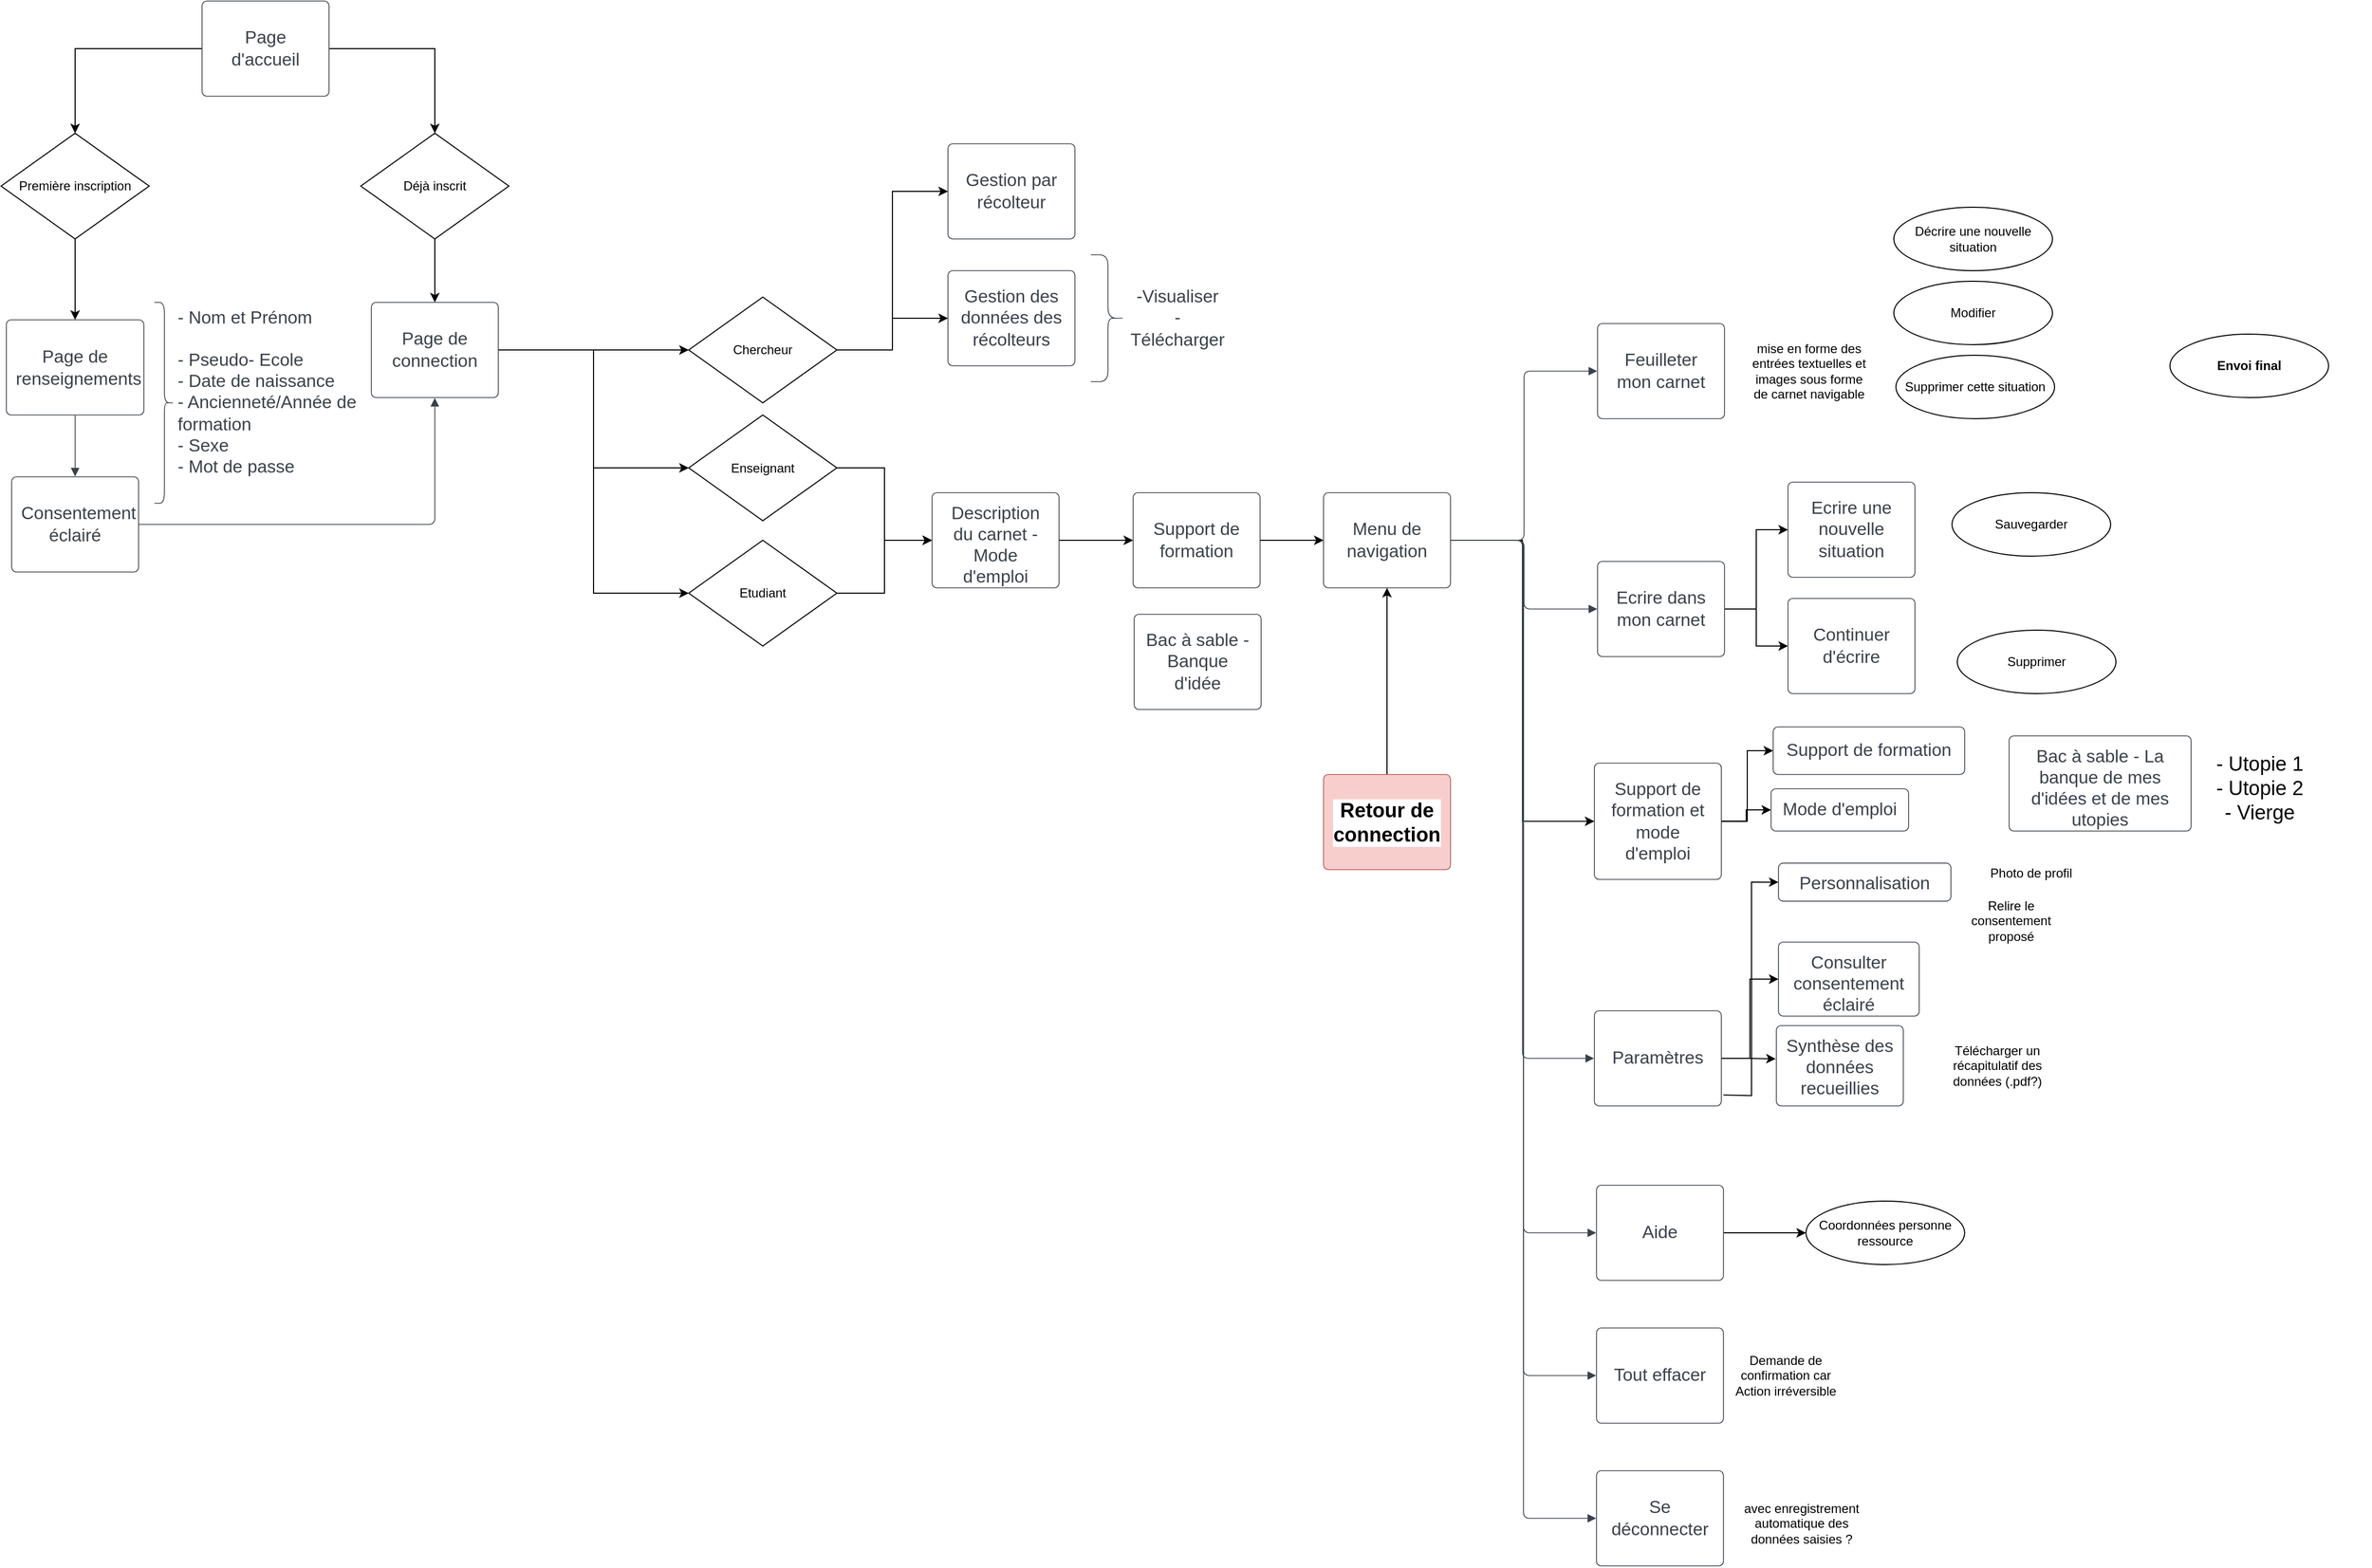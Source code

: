<mxfile version="20.6.2" type="github">
  <diagram id="_ci9421NlBNcdpJC809w" name="Page-1">
    <mxGraphModel dx="1237" dy="630" grid="1" gridSize="10" guides="1" tooltips="1" connect="1" arrows="1" fold="1" page="1" pageScale="1" pageWidth="827" pageHeight="1169" math="0" shadow="0">
      <root>
        <mxCell id="0" />
        <mxCell id="1" parent="0" />
        <mxCell id="W4hoBnvtbnbARV8sKlFh-2" style="edgeStyle=orthogonalEdgeStyle;rounded=0;orthogonalLoop=1;jettySize=auto;html=1;entryX=0.5;entryY=0;entryDx=0;entryDy=0;" parent="1" source="ZJl0EIgOyHRKj7NYJLY0-1" target="W4hoBnvtbnbARV8sKlFh-1" edge="1">
          <mxGeometry relative="1" as="geometry" />
        </mxCell>
        <mxCell id="W4hoBnvtbnbARV8sKlFh-5" style="edgeStyle=orthogonalEdgeStyle;rounded=0;orthogonalLoop=1;jettySize=auto;html=1;entryX=0.5;entryY=0;entryDx=0;entryDy=0;" parent="1" source="ZJl0EIgOyHRKj7NYJLY0-1" target="W4hoBnvtbnbARV8sKlFh-4" edge="1">
          <mxGeometry relative="1" as="geometry" />
        </mxCell>
        <UserObject label="Page d&#39;accueil" lucidchartObjectId="AYM.x1uL-YJM" id="ZJl0EIgOyHRKj7NYJLY0-1">
          <mxCell style="html=1;overflow=block;blockSpacing=1;whiteSpace=wrap;fontSize=16.7;fontColor=#3a414a;spacing=9;strokeColor=#3a414a;strokeOpacity=100;rounded=1;absoluteArcSize=1;arcSize=9;strokeWidth=0.8;" parent="1" vertex="1">
            <mxGeometry x="300" y="75" width="120" height="90" as="geometry" />
          </mxCell>
        </UserObject>
        <mxCell id="W4hoBnvtbnbARV8sKlFh-10" style="edgeStyle=orthogonalEdgeStyle;rounded=0;orthogonalLoop=1;jettySize=auto;html=1;" parent="1" source="ZJl0EIgOyHRKj7NYJLY0-4" target="W4hoBnvtbnbARV8sKlFh-7" edge="1">
          <mxGeometry relative="1" as="geometry" />
        </mxCell>
        <mxCell id="W4hoBnvtbnbARV8sKlFh-11" style="edgeStyle=orthogonalEdgeStyle;rounded=0;orthogonalLoop=1;jettySize=auto;html=1;entryX=0;entryY=0.5;entryDx=0;entryDy=0;" parent="1" source="ZJl0EIgOyHRKj7NYJLY0-4" target="W4hoBnvtbnbARV8sKlFh-8" edge="1">
          <mxGeometry relative="1" as="geometry" />
        </mxCell>
        <mxCell id="W4hoBnvtbnbARV8sKlFh-12" style="edgeStyle=orthogonalEdgeStyle;rounded=0;orthogonalLoop=1;jettySize=auto;html=1;entryX=0;entryY=0.5;entryDx=0;entryDy=0;" parent="1" source="ZJl0EIgOyHRKj7NYJLY0-4" target="W4hoBnvtbnbARV8sKlFh-9" edge="1">
          <mxGeometry relative="1" as="geometry" />
        </mxCell>
        <UserObject label="Page de connection" lucidchartObjectId="6YM.qOHt7H16" id="ZJl0EIgOyHRKj7NYJLY0-4">
          <mxCell style="html=1;overflow=block;blockSpacing=1;whiteSpace=wrap;fontSize=16.7;fontColor=#3a414a;spacing=9;strokeColor=#3a414a;strokeOpacity=100;rounded=1;absoluteArcSize=1;arcSize=9;strokeWidth=0.8;" parent="1" vertex="1">
            <mxGeometry x="460" y="360" width="120" height="90" as="geometry" />
          </mxCell>
        </UserObject>
        <UserObject label="Consentement éclairé" lucidchartObjectId="sZM.cIIhJT13" id="ZJl0EIgOyHRKj7NYJLY0-5">
          <mxCell style="html=1;overflow=block;blockSpacing=1;whiteSpace=wrap;fontSize=16.7;fontColor=#3a414a;spacing=9;strokeColor=#3a414a;strokeOpacity=100;rounded=1;absoluteArcSize=1;arcSize=9;strokeWidth=0.8;" parent="1" vertex="1">
            <mxGeometry x="120" y="525" width="120" height="90" as="geometry" />
          </mxCell>
        </UserObject>
        <UserObject label="Gestion par récolteur" lucidchartObjectId="-1M.Er1j2mVA" id="ZJl0EIgOyHRKj7NYJLY0-15">
          <mxCell style="html=1;overflow=block;blockSpacing=1;whiteSpace=wrap;fontSize=16.7;fontColor=#3a414a;spacing=9;strokeColor=#3a414a;strokeOpacity=100;rounded=1;absoluteArcSize=1;arcSize=9;strokeWidth=0.8;" parent="1" vertex="1">
            <mxGeometry x="1005" y="210" width="120" height="90" as="geometry" />
          </mxCell>
        </UserObject>
        <UserObject label="Gestion des données des récolteurs" lucidchartObjectId="l2M.fHgAraxA" id="ZJl0EIgOyHRKj7NYJLY0-16">
          <mxCell style="html=1;overflow=block;blockSpacing=1;whiteSpace=wrap;fontSize=16.7;fontColor=#3a414a;spacing=9;strokeColor=#3a414a;strokeOpacity=100;rounded=1;absoluteArcSize=1;arcSize=9;strokeWidth=0.8;" parent="1" vertex="1">
            <mxGeometry x="1005" y="330" width="120" height="90" as="geometry" />
          </mxCell>
        </UserObject>
        <UserObject label="Feuilleter mon carnet" lucidchartObjectId="Y4M.zDFyay5S" id="ZJl0EIgOyHRKj7NYJLY0-19">
          <mxCell style="html=1;overflow=block;blockSpacing=1;whiteSpace=wrap;fontSize=16.7;fontColor=#3a414a;spacing=9;strokeColor=#3a414a;strokeOpacity=100;rounded=1;absoluteArcSize=1;arcSize=9;strokeWidth=0.8;" parent="1" vertex="1">
            <mxGeometry x="1619" y="380" width="120" height="90" as="geometry" />
          </mxCell>
        </UserObject>
        <mxCell id="7s3f1aYTtnk-ZKyeHW6k-4" style="edgeStyle=orthogonalEdgeStyle;rounded=0;orthogonalLoop=1;jettySize=auto;html=1;entryX=0;entryY=0.5;entryDx=0;entryDy=0;fontSize=14;" parent="1" source="ZJl0EIgOyHRKj7NYJLY0-20" target="7s3f1aYTtnk-ZKyeHW6k-1" edge="1">
          <mxGeometry relative="1" as="geometry" />
        </mxCell>
        <mxCell id="7s3f1aYTtnk-ZKyeHW6k-5" style="edgeStyle=orthogonalEdgeStyle;rounded=0;orthogonalLoop=1;jettySize=auto;html=1;entryX=0;entryY=0.5;entryDx=0;entryDy=0;fontSize=14;" parent="1" source="ZJl0EIgOyHRKj7NYJLY0-20" target="7s3f1aYTtnk-ZKyeHW6k-2" edge="1">
          <mxGeometry relative="1" as="geometry" />
        </mxCell>
        <UserObject label="Ecrire dans mon carnet" lucidchartObjectId="_4M.7PR6vPwe" id="ZJl0EIgOyHRKj7NYJLY0-20">
          <mxCell style="html=1;overflow=block;blockSpacing=1;whiteSpace=wrap;fontSize=16.7;fontColor=#3a414a;spacing=9;strokeColor=#3a414a;strokeOpacity=100;rounded=1;absoluteArcSize=1;arcSize=9;strokeWidth=0.8;" parent="1" vertex="1">
            <mxGeometry x="1619" y="605" width="120" height="90" as="geometry" />
          </mxCell>
        </UserObject>
        <mxCell id="7s3f1aYTtnk-ZKyeHW6k-9" style="edgeStyle=orthogonalEdgeStyle;rounded=0;orthogonalLoop=1;jettySize=auto;html=1;entryX=0;entryY=0.5;entryDx=0;entryDy=0;fontSize=14;" parent="1" target="ZJl0EIgOyHRKj7NYJLY0-72" edge="1">
          <mxGeometry relative="1" as="geometry">
            <mxPoint x="1738" y="1109.671" as="sourcePoint" />
          </mxGeometry>
        </mxCell>
        <mxCell id="7s3f1aYTtnk-ZKyeHW6k-10" style="edgeStyle=orthogonalEdgeStyle;rounded=0;orthogonalLoop=1;jettySize=auto;html=1;fontSize=14;" parent="1" source="ZJl0EIgOyHRKj7NYJLY0-24" target="ZJl0EIgOyHRKj7NYJLY0-74" edge="1">
          <mxGeometry relative="1" as="geometry" />
        </mxCell>
        <mxCell id="7s3f1aYTtnk-ZKyeHW6k-11" style="edgeStyle=orthogonalEdgeStyle;rounded=0;orthogonalLoop=1;jettySize=auto;html=1;entryX=-0.005;entryY=0.414;entryDx=0;entryDy=0;entryPerimeter=0;fontSize=14;" parent="1" source="ZJl0EIgOyHRKj7NYJLY0-24" target="ZJl0EIgOyHRKj7NYJLY0-75" edge="1">
          <mxGeometry relative="1" as="geometry" />
        </mxCell>
        <UserObject label="Paramètres" lucidchartObjectId="Q5M.YRusNy6M" id="ZJl0EIgOyHRKj7NYJLY0-24">
          <mxCell style="html=1;overflow=block;blockSpacing=1;whiteSpace=wrap;fontSize=16.7;fontColor=#3a414a;spacing=9;strokeColor=#3a414a;strokeOpacity=100;rounded=1;absoluteArcSize=1;arcSize=9;strokeWidth=0.8;" parent="1" vertex="1">
            <mxGeometry x="1616" y="1030" width="120" height="90" as="geometry" />
          </mxCell>
        </UserObject>
        <mxCell id="x-0jqAJqt0NiqKT8knmL-7" style="edgeStyle=orthogonalEdgeStyle;rounded=0;orthogonalLoop=1;jettySize=auto;html=1;entryX=0;entryY=0.5;entryDx=0;entryDy=0;" parent="1" source="ZJl0EIgOyHRKj7NYJLY0-25" target="x-0jqAJqt0NiqKT8knmL-6" edge="1">
          <mxGeometry relative="1" as="geometry" />
        </mxCell>
        <UserObject label="Aide" lucidchartObjectId="X5M.JyQG0hy0" id="ZJl0EIgOyHRKj7NYJLY0-25">
          <mxCell style="html=1;overflow=block;blockSpacing=1;whiteSpace=wrap;fontSize=16.7;fontColor=#3a414a;spacing=9;strokeColor=#3a414a;strokeOpacity=100;rounded=1;absoluteArcSize=1;arcSize=9;strokeWidth=0.8;" parent="1" vertex="1">
            <mxGeometry x="1618" y="1195" width="120" height="90" as="geometry" />
          </mxCell>
        </UserObject>
        <UserObject label="Tout effacer" lucidchartObjectId="75M.VQ58b_Jm" id="ZJl0EIgOyHRKj7NYJLY0-26">
          <mxCell style="html=1;overflow=block;blockSpacing=1;whiteSpace=wrap;fontSize=16.7;fontColor=#3a414a;spacing=9;strokeColor=#3a414a;strokeOpacity=100;rounded=1;absoluteArcSize=1;arcSize=9;strokeWidth=0.8;" parent="1" vertex="1">
            <mxGeometry x="1618" y="1330" width="120" height="90" as="geometry" />
          </mxCell>
        </UserObject>
        <UserObject label="Se déconnecter" lucidchartObjectId="b6M.UAQ0L-1w" id="ZJl0EIgOyHRKj7NYJLY0-27">
          <mxCell style="html=1;overflow=block;blockSpacing=1;whiteSpace=wrap;fontSize=16.7;fontColor=#3a414a;spacing=9;strokeColor=#3a414a;strokeOpacity=100;rounded=1;absoluteArcSize=1;arcSize=9;strokeWidth=0.8;" parent="1" vertex="1">
            <mxGeometry x="1618" y="1465" width="120" height="90" as="geometry" />
          </mxCell>
        </UserObject>
        <mxCell id="7s3f1aYTtnk-ZKyeHW6k-6" style="edgeStyle=orthogonalEdgeStyle;rounded=0;orthogonalLoop=1;jettySize=auto;html=1;entryX=0;entryY=0.5;entryDx=0;entryDy=0;fontSize=14;" parent="1" source="ZJl0EIgOyHRKj7NYJLY0-28" target="7s3f1aYTtnk-ZKyeHW6k-3" edge="1">
          <mxGeometry relative="1" as="geometry" />
        </mxCell>
        <UserObject label="Menu de navigation" lucidchartObjectId="X6M.t33oavB." id="ZJl0EIgOyHRKj7NYJLY0-28">
          <mxCell style="html=1;overflow=block;blockSpacing=1;whiteSpace=wrap;fontSize=16.7;fontColor=#3a414a;spacing=9;strokeColor=#3a414a;strokeOpacity=100;rounded=1;absoluteArcSize=1;arcSize=9;strokeWidth=0.8;" parent="1" vertex="1">
            <mxGeometry x="1360" y="540" width="120" height="90" as="geometry" />
          </mxCell>
        </UserObject>
        <UserObject label="" lucidchartObjectId="V7M.rNvB-Zm." id="ZJl0EIgOyHRKj7NYJLY0-29">
          <mxCell style="html=1;jettySize=18;whiteSpace=wrap;fontSize=13;strokeColor=#3a414a;strokeOpacity=100;strokeWidth=0.8;rounded=1;arcSize=12;edgeStyle=orthogonalEdgeStyle;startArrow=none;endArrow=block;endFill=1;exitX=1.003;exitY=0.5;exitPerimeter=0;entryX=-0.003;entryY=0.5;entryPerimeter=0;" parent="1" source="ZJl0EIgOyHRKj7NYJLY0-28" target="ZJl0EIgOyHRKj7NYJLY0-19" edge="1">
            <mxGeometry width="100" height="100" relative="1" as="geometry">
              <Array as="points" />
            </mxGeometry>
          </mxCell>
        </UserObject>
        <UserObject label="" lucidchartObjectId="Y7M.1pc6Li9~" id="ZJl0EIgOyHRKj7NYJLY0-30">
          <mxCell style="html=1;jettySize=18;whiteSpace=wrap;fontSize=13;strokeColor=#3a414a;strokeOpacity=100;strokeWidth=0.8;rounded=1;arcSize=12;edgeStyle=orthogonalEdgeStyle;startArrow=none;endArrow=block;endFill=1;exitX=1.003;exitY=0.5;exitPerimeter=0;entryX=-0.003;entryY=0.5;entryPerimeter=0;" parent="1" source="ZJl0EIgOyHRKj7NYJLY0-28" target="ZJl0EIgOyHRKj7NYJLY0-20" edge="1">
            <mxGeometry width="100" height="100" relative="1" as="geometry">
              <Array as="points" />
            </mxGeometry>
          </mxCell>
        </UserObject>
        <UserObject label="" lucidchartObjectId=".7M.mwq7F4k_" id="ZJl0EIgOyHRKj7NYJLY0-34">
          <mxCell style="html=1;jettySize=18;whiteSpace=wrap;fontSize=13;strokeColor=#3a414a;strokeOpacity=100;strokeWidth=0.8;rounded=1;arcSize=12;edgeStyle=orthogonalEdgeStyle;startArrow=none;endArrow=block;endFill=1;exitX=1.003;exitY=0.5;exitPerimeter=0;entryX=-0.003;entryY=0.5;entryPerimeter=0;" parent="1" source="ZJl0EIgOyHRKj7NYJLY0-28" target="ZJl0EIgOyHRKj7NYJLY0-24" edge="1">
            <mxGeometry width="100" height="100" relative="1" as="geometry">
              <Array as="points" />
            </mxGeometry>
          </mxCell>
        </UserObject>
        <UserObject label="" lucidchartObjectId="d8M.SYVjxC_h" id="ZJl0EIgOyHRKj7NYJLY0-35">
          <mxCell style="html=1;jettySize=18;whiteSpace=wrap;fontSize=13;strokeColor=#3a414a;strokeOpacity=100;strokeWidth=0.8;rounded=1;arcSize=12;edgeStyle=orthogonalEdgeStyle;startArrow=none;endArrow=block;endFill=1;exitX=1.003;exitY=0.5;exitPerimeter=0;entryX=-0.003;entryY=0.5;entryPerimeter=0;" parent="1" source="ZJl0EIgOyHRKj7NYJLY0-28" target="ZJl0EIgOyHRKj7NYJLY0-25" edge="1">
            <mxGeometry width="100" height="100" relative="1" as="geometry">
              <Array as="points" />
            </mxGeometry>
          </mxCell>
        </UserObject>
        <UserObject label="" lucidchartObjectId="r8M.o4ZUcG-L" id="ZJl0EIgOyHRKj7NYJLY0-36">
          <mxCell style="html=1;jettySize=18;whiteSpace=wrap;fontSize=13;strokeColor=#3a414a;strokeOpacity=100;strokeWidth=0.8;rounded=1;arcSize=12;edgeStyle=orthogonalEdgeStyle;startArrow=none;endArrow=block;endFill=1;exitX=1.003;exitY=0.5;exitPerimeter=0;entryX=-0.003;entryY=0.5;entryPerimeter=0;" parent="1" source="ZJl0EIgOyHRKj7NYJLY0-28" target="ZJl0EIgOyHRKj7NYJLY0-26" edge="1">
            <mxGeometry width="100" height="100" relative="1" as="geometry">
              <Array as="points" />
            </mxGeometry>
          </mxCell>
        </UserObject>
        <UserObject label="" lucidchartObjectId="w8M.DC7A0Nvr" id="ZJl0EIgOyHRKj7NYJLY0-37">
          <mxCell style="html=1;jettySize=18;whiteSpace=wrap;fontSize=13;strokeColor=#3a414a;strokeOpacity=100;strokeWidth=0.8;rounded=1;arcSize=12;edgeStyle=orthogonalEdgeStyle;startArrow=none;endArrow=block;endFill=1;exitX=1.003;exitY=0.5;exitPerimeter=0;entryX=-0.003;entryY=0.5;entryPerimeter=0;" parent="1" source="ZJl0EIgOyHRKj7NYJLY0-28" target="ZJl0EIgOyHRKj7NYJLY0-27" edge="1">
            <mxGeometry width="100" height="100" relative="1" as="geometry">
              <Array as="points" />
            </mxGeometry>
          </mxCell>
        </UserObject>
        <UserObject label="Page de renseignements" lucidchartObjectId="T~M.V6R66Jr2" id="ZJl0EIgOyHRKj7NYJLY0-38">
          <mxCell style="html=1;overflow=block;blockSpacing=1;whiteSpace=wrap;fontSize=16.7;fontColor=#3a414a;spacing=9;strokeColor=#3a414a;strokeOpacity=100;rounded=1;absoluteArcSize=1;arcSize=9;strokeWidth=0.8;" parent="1" vertex="1">
            <mxGeometry x="115" y="376.5" width="130" height="90" as="geometry" />
          </mxCell>
        </UserObject>
        <UserObject label="" lucidchartObjectId="caN.kgK3lv72" id="ZJl0EIgOyHRKj7NYJLY0-40">
          <mxCell style="html=1;jettySize=18;whiteSpace=wrap;fontSize=13;strokeColor=#3a414a;strokeOpacity=100;strokeWidth=0.8;rounded=1;arcSize=12;edgeStyle=orthogonalEdgeStyle;startArrow=none;endArrow=block;endFill=1;exitX=0.5;exitY=1.004;exitPerimeter=0;entryX=0.5;entryY=-0.004;entryPerimeter=0;" parent="1" source="ZJl0EIgOyHRKj7NYJLY0-38" target="ZJl0EIgOyHRKj7NYJLY0-5" edge="1">
            <mxGeometry width="100" height="100" relative="1" as="geometry">
              <Array as="points" />
            </mxGeometry>
          </mxCell>
        </UserObject>
        <UserObject label="" lucidchartObjectId="faN.zr2yzNM4" id="ZJl0EIgOyHRKj7NYJLY0-41">
          <mxCell style="html=1;jettySize=18;whiteSpace=wrap;fontSize=13;strokeColor=#3a414a;strokeOpacity=100;strokeWidth=0.8;rounded=1;arcSize=12;edgeStyle=orthogonalEdgeStyle;startArrow=none;endArrow=block;endFill=1;exitX=1.003;exitY=0.5;exitPerimeter=0;entryX=0.5;entryY=1.004;entryPerimeter=0;" parent="1" source="ZJl0EIgOyHRKj7NYJLY0-5" target="ZJl0EIgOyHRKj7NYJLY0-4" edge="1">
            <mxGeometry width="100" height="100" relative="1" as="geometry">
              <Array as="points" />
            </mxGeometry>
          </mxCell>
        </UserObject>
        <mxCell id="ZJl0EIgOyHRKj7NYJLY0-42" value="" style="strokeColor=none;fillColor=none;whiteSpace=wrap;fontSize=16.7;fontColor=#3a414a;spacing=3.8;strokeOpacity=100;rounded=1;absoluteArcSize=1;arcSize=9;strokeWidth=0.8;html=1;" parent="1" vertex="1">
          <mxGeometry x="255" y="360" width="195" height="190" as="geometry" />
        </mxCell>
        <mxCell id="ZJl0EIgOyHRKj7NYJLY0-43" value="" style="shape=curlyBracket;rounded=1;flipH=1;whiteSpace=wrap;fontSize=16.7;fontColor=#3a414a;spacing=3.8;strokeColor=#3a414a;strokeOpacity=100;strokeWidth=0.8;" parent="ZJl0EIgOyHRKj7NYJLY0-42" vertex="1">
          <mxGeometry width="18.75" height="190" as="geometry" />
        </mxCell>
        <mxCell id="ZJl0EIgOyHRKj7NYJLY0-44" value="- Nom et Prénom&#xa;&#xa;- Pseudo- Ecole&#xa;- Date de naissance&#xa;- Ancienneté/Année de formation&#xa;- Sexe&#xa;- Mot de passe&#xa;" style="strokeColor=none;fillColor=none;whiteSpace=wrap;fontSize=16.7;fontColor=#3a414a;spacing=3.8;strokeOpacity=100;rounded=1;absoluteArcSize=1;arcSize=9;strokeWidth=0.8;align=left;" parent="ZJl0EIgOyHRKj7NYJLY0-42" vertex="1">
          <mxGeometry x="18.75" width="176.25" height="190" as="geometry" />
        </mxCell>
        <mxCell id="_HIprAc11Qmuhk3Kceu7-4" style="edgeStyle=orthogonalEdgeStyle;rounded=0;orthogonalLoop=1;jettySize=auto;html=1;" edge="1" parent="1" source="ZJl0EIgOyHRKj7NYJLY0-57" target="_HIprAc11Qmuhk3Kceu7-1">
          <mxGeometry relative="1" as="geometry" />
        </mxCell>
        <UserObject label="Description du carnet - Mode d&#39;emploi" lucidchartObjectId="ChN.a.CTA~j_" id="ZJl0EIgOyHRKj7NYJLY0-57">
          <mxCell style="html=1;overflow=block;blockSpacing=1;whiteSpace=wrap;fontSize=16.7;fontColor=#3a414a;spacing=9;strokeColor=#3a414a;strokeOpacity=100;rounded=1;absoluteArcSize=1;arcSize=9;strokeWidth=0.8;" parent="1" vertex="1">
            <mxGeometry x="990" y="540" width="120" height="90" as="geometry" />
          </mxCell>
        </UserObject>
        <mxCell id="ZJl0EIgOyHRKj7NYJLY0-60" value="" style="strokeColor=none;fillColor=none;whiteSpace=wrap;fontSize=16.7;fontColor=#3a414a;spacing=3.8;strokeOpacity=100;rounded=1;absoluteArcSize=1;arcSize=9;strokeWidth=0.8;html=1;" parent="1" vertex="1">
          <mxGeometry x="1140" y="315" width="130" height="120" as="geometry" />
        </mxCell>
        <mxCell id="ZJl0EIgOyHRKj7NYJLY0-61" value="" style="shape=curlyBracket;rounded=1;flipH=1;whiteSpace=wrap;fontSize=16.7;fontColor=#3a414a;spacing=3.8;strokeColor=#3a414a;strokeOpacity=100;strokeWidth=0.8;" parent="ZJl0EIgOyHRKj7NYJLY0-60" vertex="1">
          <mxGeometry width="32.5" height="120" as="geometry" />
        </mxCell>
        <mxCell id="ZJl0EIgOyHRKj7NYJLY0-62" value="-Visualiser&#xa;-Télécharger" style="strokeColor=none;fillColor=none;whiteSpace=wrap;fontSize=16.7;fontColor=#3a414a;spacing=3.8;strokeOpacity=100;rounded=1;absoluteArcSize=1;arcSize=9;strokeWidth=0.8;" parent="ZJl0EIgOyHRKj7NYJLY0-60" vertex="1">
          <mxGeometry x="32.5" width="97.5" height="120" as="geometry" />
        </mxCell>
        <UserObject label="Personnalisation" lucidchartObjectId="-kN.FlH042fC" id="ZJl0EIgOyHRKj7NYJLY0-72">
          <mxCell style="html=1;overflow=block;blockSpacing=1;whiteSpace=wrap;fontSize=16.7;fontColor=#3a414a;spacing=9;strokeColor=#3a414a;strokeOpacity=100;rounded=1;absoluteArcSize=1;arcSize=9;strokeWidth=0.8;" parent="1" vertex="1">
            <mxGeometry x="1790" y="890.33" width="163" height="36" as="geometry" />
          </mxCell>
        </UserObject>
        <UserObject label="Consulter consentement éclairé" lucidchartObjectId="-kN.FlH042fC" id="ZJl0EIgOyHRKj7NYJLY0-74">
          <mxCell style="html=1;overflow=block;blockSpacing=1;whiteSpace=wrap;fontSize=16.7;fontColor=#3a414a;spacing=9;strokeColor=#3a414a;strokeOpacity=100;rounded=1;absoluteArcSize=1;arcSize=9;strokeWidth=0.8;" parent="1" vertex="1">
            <mxGeometry x="1790" y="965" width="133" height="70" as="geometry" />
          </mxCell>
        </UserObject>
        <UserObject label="Synthèse des données recueillies" lucidchartObjectId="-kN.FlH042fC" id="ZJl0EIgOyHRKj7NYJLY0-75">
          <mxCell style="html=1;overflow=block;blockSpacing=1;whiteSpace=wrap;fontSize=16.7;fontColor=#3a414a;spacing=9;strokeColor=#3a414a;strokeOpacity=100;rounded=1;absoluteArcSize=1;arcSize=9;strokeWidth=0.8;" parent="1" vertex="1">
            <mxGeometry x="1788" y="1044" width="120" height="76" as="geometry" />
          </mxCell>
        </UserObject>
        <mxCell id="ZJl0EIgOyHRKj7NYJLY0-82" value="Télécharger un récapitulatif des données (.pdf?)" style="text;html=1;strokeColor=none;fillColor=none;align=center;verticalAlign=middle;whiteSpace=wrap;rounded=0;" parent="1" vertex="1">
          <mxGeometry x="1946" y="1060.5" width="102" height="43" as="geometry" />
        </mxCell>
        <mxCell id="ZJl0EIgOyHRKj7NYJLY0-84" value="&lt;div&gt;&lt;br&gt;&lt;/div&gt;&lt;div&gt;Photo de profil&lt;br&gt;&lt;/div&gt;" style="text;html=1;strokeColor=none;fillColor=none;align=center;verticalAlign=middle;whiteSpace=wrap;rounded=0;" parent="1" vertex="1">
          <mxGeometry x="1978" y="870" width="102" height="43" as="geometry" />
        </mxCell>
        <mxCell id="ZJl0EIgOyHRKj7NYJLY0-85" value="Relire le consentement proposé" style="text;html=1;strokeColor=none;fillColor=none;align=center;verticalAlign=middle;whiteSpace=wrap;rounded=0;" parent="1" vertex="1">
          <mxGeometry x="1950" y="923.83" width="120" height="43" as="geometry" />
        </mxCell>
        <mxCell id="ZJl0EIgOyHRKj7NYJLY0-89" value="Demande de confirmation car Action irréversible" style="text;html=1;strokeColor=none;fillColor=none;align=center;verticalAlign=middle;whiteSpace=wrap;rounded=0;" parent="1" vertex="1">
          <mxGeometry x="1746" y="1353.5" width="102" height="43" as="geometry" />
        </mxCell>
        <UserObject label="Ecrire une nouvelle situation " lucidchartObjectId="_4M.7PR6vPwe" id="7s3f1aYTtnk-ZKyeHW6k-1">
          <mxCell style="html=1;overflow=block;blockSpacing=1;whiteSpace=wrap;fontSize=16.7;fontColor=#3a414a;spacing=9;strokeColor=#3a414a;strokeOpacity=100;rounded=1;absoluteArcSize=1;arcSize=9;strokeWidth=0.8;" parent="1" vertex="1">
            <mxGeometry x="1799" y="530" width="120" height="90" as="geometry" />
          </mxCell>
        </UserObject>
        <UserObject label="Continuer d&#39;écrire " lucidchartObjectId="_4M.7PR6vPwe" id="7s3f1aYTtnk-ZKyeHW6k-2">
          <mxCell style="html=1;overflow=block;blockSpacing=1;whiteSpace=wrap;fontSize=16.7;fontColor=#3a414a;spacing=9;strokeColor=#3a414a;strokeOpacity=100;rounded=1;absoluteArcSize=1;arcSize=9;strokeWidth=0.8;" parent="1" vertex="1">
            <mxGeometry x="1799" y="640" width="120" height="90" as="geometry" />
          </mxCell>
        </UserObject>
        <mxCell id="_HIprAc11Qmuhk3Kceu7-15" style="edgeStyle=orthogonalEdgeStyle;rounded=0;orthogonalLoop=1;jettySize=auto;html=1;fontSize=19;" edge="1" parent="1" source="7s3f1aYTtnk-ZKyeHW6k-3" target="_HIprAc11Qmuhk3Kceu7-13">
          <mxGeometry relative="1" as="geometry" />
        </mxCell>
        <mxCell id="_HIprAc11Qmuhk3Kceu7-16" style="edgeStyle=orthogonalEdgeStyle;rounded=0;orthogonalLoop=1;jettySize=auto;html=1;fontSize=19;" edge="1" parent="1" source="7s3f1aYTtnk-ZKyeHW6k-3" target="_HIprAc11Qmuhk3Kceu7-14">
          <mxGeometry relative="1" as="geometry" />
        </mxCell>
        <UserObject label="Support de formation et mode d&#39;emploi" lucidchartObjectId="Q5M.YRusNy6M" id="7s3f1aYTtnk-ZKyeHW6k-3">
          <mxCell style="html=1;overflow=block;blockSpacing=1;whiteSpace=wrap;fontSize=16.7;fontColor=#3a414a;spacing=9;strokeColor=#3a414a;strokeOpacity=100;rounded=1;absoluteArcSize=1;arcSize=9;strokeWidth=0.8;" parent="1" vertex="1">
            <mxGeometry x="1616" y="795.75" width="120" height="110" as="geometry" />
          </mxCell>
        </UserObject>
        <mxCell id="7s3f1aYTtnk-ZKyeHW6k-7" value="mise en forme des entrées textuelles et images sous forme de carnet navigable" style="text;html=1;strokeColor=none;fillColor=none;align=center;verticalAlign=middle;whiteSpace=wrap;rounded=0;" parent="1" vertex="1">
          <mxGeometry x="1759" y="393.5" width="120" height="63" as="geometry" />
        </mxCell>
        <mxCell id="7s3f1aYTtnk-ZKyeHW6k-8" value="avec enregistrement automatique des données saisies ?" style="text;html=1;strokeColor=none;fillColor=none;align=center;verticalAlign=middle;whiteSpace=wrap;rounded=0;" parent="1" vertex="1">
          <mxGeometry x="1746" y="1485" width="132" height="60" as="geometry" />
        </mxCell>
        <mxCell id="W4hoBnvtbnbARV8sKlFh-3" style="edgeStyle=orthogonalEdgeStyle;rounded=0;orthogonalLoop=1;jettySize=auto;html=1;entryX=0.5;entryY=0;entryDx=0;entryDy=0;" parent="1" source="W4hoBnvtbnbARV8sKlFh-1" target="ZJl0EIgOyHRKj7NYJLY0-38" edge="1">
          <mxGeometry relative="1" as="geometry" />
        </mxCell>
        <mxCell id="W4hoBnvtbnbARV8sKlFh-1" value="Première inscription" style="rhombus;whiteSpace=wrap;html=1;" parent="1" vertex="1">
          <mxGeometry x="110" y="200" width="140" height="100" as="geometry" />
        </mxCell>
        <mxCell id="W4hoBnvtbnbARV8sKlFh-6" style="edgeStyle=orthogonalEdgeStyle;rounded=0;orthogonalLoop=1;jettySize=auto;html=1;entryX=0.5;entryY=0;entryDx=0;entryDy=0;" parent="1" source="W4hoBnvtbnbARV8sKlFh-4" target="ZJl0EIgOyHRKj7NYJLY0-4" edge="1">
          <mxGeometry relative="1" as="geometry" />
        </mxCell>
        <mxCell id="W4hoBnvtbnbARV8sKlFh-4" value="Déjà inscrit" style="rhombus;whiteSpace=wrap;html=1;" parent="1" vertex="1">
          <mxGeometry x="450" y="200" width="140" height="100" as="geometry" />
        </mxCell>
        <mxCell id="W4hoBnvtbnbARV8sKlFh-13" style="edgeStyle=orthogonalEdgeStyle;rounded=0;orthogonalLoop=1;jettySize=auto;html=1;entryX=0;entryY=0.5;entryDx=0;entryDy=0;" parent="1" source="W4hoBnvtbnbARV8sKlFh-7" target="ZJl0EIgOyHRKj7NYJLY0-15" edge="1">
          <mxGeometry relative="1" as="geometry" />
        </mxCell>
        <mxCell id="W4hoBnvtbnbARV8sKlFh-14" style="edgeStyle=orthogonalEdgeStyle;rounded=0;orthogonalLoop=1;jettySize=auto;html=1;entryX=0;entryY=0.5;entryDx=0;entryDy=0;" parent="1" source="W4hoBnvtbnbARV8sKlFh-7" target="ZJl0EIgOyHRKj7NYJLY0-16" edge="1">
          <mxGeometry relative="1" as="geometry" />
        </mxCell>
        <mxCell id="W4hoBnvtbnbARV8sKlFh-7" value="Chercheur" style="rhombus;whiteSpace=wrap;html=1;" parent="1" vertex="1">
          <mxGeometry x="760" y="355" width="140" height="100" as="geometry" />
        </mxCell>
        <mxCell id="W4hoBnvtbnbARV8sKlFh-15" style="edgeStyle=orthogonalEdgeStyle;rounded=0;orthogonalLoop=1;jettySize=auto;html=1;entryX=0;entryY=0.5;entryDx=0;entryDy=0;" parent="1" source="W4hoBnvtbnbARV8sKlFh-8" target="ZJl0EIgOyHRKj7NYJLY0-57" edge="1">
          <mxGeometry relative="1" as="geometry" />
        </mxCell>
        <mxCell id="W4hoBnvtbnbARV8sKlFh-8" value="Enseignant" style="rhombus;whiteSpace=wrap;html=1;" parent="1" vertex="1">
          <mxGeometry x="760" y="466.5" width="140" height="100" as="geometry" />
        </mxCell>
        <mxCell id="W4hoBnvtbnbARV8sKlFh-16" style="edgeStyle=orthogonalEdgeStyle;rounded=0;orthogonalLoop=1;jettySize=auto;html=1;entryX=0;entryY=0.5;entryDx=0;entryDy=0;" parent="1" source="W4hoBnvtbnbARV8sKlFh-9" target="ZJl0EIgOyHRKj7NYJLY0-57" edge="1">
          <mxGeometry relative="1" as="geometry" />
        </mxCell>
        <mxCell id="W4hoBnvtbnbARV8sKlFh-9" value="Etudiant" style="rhombus;whiteSpace=wrap;html=1;" parent="1" vertex="1">
          <mxGeometry x="760" y="585" width="140" height="100" as="geometry" />
        </mxCell>
        <mxCell id="x-0jqAJqt0NiqKT8knmL-1" value="Modifier" style="ellipse;whiteSpace=wrap;html=1;" parent="1" vertex="1">
          <mxGeometry x="1899" y="340" width="150" height="60" as="geometry" />
        </mxCell>
        <mxCell id="x-0jqAJqt0NiqKT8knmL-2" value="Supprimer cette situation" style="ellipse;whiteSpace=wrap;html=1;" parent="1" vertex="1">
          <mxGeometry x="1901" y="410" width="150" height="60" as="geometry" />
        </mxCell>
        <mxCell id="x-0jqAJqt0NiqKT8knmL-3" value="Sauvegarder" style="ellipse;whiteSpace=wrap;html=1;" parent="1" vertex="1">
          <mxGeometry x="1954" y="540" width="150" height="60" as="geometry" />
        </mxCell>
        <mxCell id="x-0jqAJqt0NiqKT8knmL-4" value="Supprimer" style="ellipse;whiteSpace=wrap;html=1;" parent="1" vertex="1">
          <mxGeometry x="1959" y="670" width="150" height="60" as="geometry" />
        </mxCell>
        <mxCell id="x-0jqAJqt0NiqKT8knmL-6" value="Coordonnées personne ressource" style="ellipse;whiteSpace=wrap;html=1;" parent="1" vertex="1">
          <mxGeometry x="1816" y="1210" width="150" height="60" as="geometry" />
        </mxCell>
        <mxCell id="_HIprAc11Qmuhk3Kceu7-5" style="edgeStyle=orthogonalEdgeStyle;rounded=0;orthogonalLoop=1;jettySize=auto;html=1;entryX=0;entryY=0.5;entryDx=0;entryDy=0;" edge="1" parent="1" source="_HIprAc11Qmuhk3Kceu7-1" target="ZJl0EIgOyHRKj7NYJLY0-28">
          <mxGeometry relative="1" as="geometry" />
        </mxCell>
        <UserObject label="Support de formation" lucidchartObjectId="X6M.t33oavB." id="_HIprAc11Qmuhk3Kceu7-1">
          <mxCell style="html=1;overflow=block;blockSpacing=1;whiteSpace=wrap;fontSize=16.7;fontColor=#3a414a;spacing=9;strokeColor=#3a414a;strokeOpacity=100;rounded=1;absoluteArcSize=1;arcSize=9;strokeWidth=0.8;" vertex="1" parent="1">
            <mxGeometry x="1180" y="540" width="120" height="90" as="geometry" />
          </mxCell>
        </UserObject>
        <mxCell id="_HIprAc11Qmuhk3Kceu7-8" style="edgeStyle=orthogonalEdgeStyle;rounded=0;orthogonalLoop=1;jettySize=auto;html=1;" edge="1" parent="1" source="_HIprAc11Qmuhk3Kceu7-7" target="ZJl0EIgOyHRKj7NYJLY0-28">
          <mxGeometry relative="1" as="geometry" />
        </mxCell>
        <UserObject label="Retour de connection" lucidchartObjectId="6YM.qOHt7H16" id="_HIprAc11Qmuhk3Kceu7-7">
          <mxCell style="html=1;overflow=block;blockSpacing=1;whiteSpace=wrap;fontSize=19;spacing=9;strokeColor=#b85450;strokeOpacity=100;rounded=1;absoluteArcSize=1;arcSize=9;strokeWidth=0.8;fontStyle=1;labelBackgroundColor=#FFFFFF;fillColor=#f8cecc;gradientColor=none;" vertex="1" parent="1">
            <mxGeometry x="1360" y="806.5" width="120" height="90" as="geometry" />
          </mxCell>
        </UserObject>
        <mxCell id="_HIprAc11Qmuhk3Kceu7-9" value="Envoi final" style="ellipse;whiteSpace=wrap;html=1;fontStyle=1" vertex="1" parent="1">
          <mxGeometry x="2160" y="390" width="150" height="60" as="geometry" />
        </mxCell>
        <mxCell id="_HIprAc11Qmuhk3Kceu7-10" value="Décrire une nouvelle situation" style="ellipse;whiteSpace=wrap;html=1;" vertex="1" parent="1">
          <mxGeometry x="1899" y="270" width="150" height="60" as="geometry" />
        </mxCell>
        <UserObject label="Support de formation " lucidchartObjectId="Q5M.YRusNy6M" id="_HIprAc11Qmuhk3Kceu7-13">
          <mxCell style="html=1;overflow=block;blockSpacing=1;whiteSpace=wrap;fontSize=16.7;fontColor=#3a414a;spacing=9;strokeColor=#3a414a;strokeOpacity=100;rounded=1;absoluteArcSize=1;arcSize=9;strokeWidth=0.8;" vertex="1" parent="1">
            <mxGeometry x="1785" y="761.5" width="181" height="45" as="geometry" />
          </mxCell>
        </UserObject>
        <UserObject label="Mode d&#39;emploi" lucidchartObjectId="Q5M.YRusNy6M" id="_HIprAc11Qmuhk3Kceu7-14">
          <mxCell style="html=1;overflow=block;blockSpacing=1;whiteSpace=wrap;fontSize=16.7;fontColor=#3a414a;spacing=9;strokeColor=#3a414a;strokeOpacity=100;rounded=1;absoluteArcSize=1;arcSize=9;strokeWidth=0.8;" vertex="1" parent="1">
            <mxGeometry x="1783" y="820" width="130" height="40" as="geometry" />
          </mxCell>
        </UserObject>
        <UserObject label="Bac à sable - Banque d&#39;idée" lucidchartObjectId="X6M.t33oavB." id="_HIprAc11Qmuhk3Kceu7-17">
          <mxCell style="html=1;overflow=block;blockSpacing=1;whiteSpace=wrap;fontSize=16.7;fontColor=#3a414a;spacing=9;strokeColor=#3a414a;strokeOpacity=100;rounded=1;absoluteArcSize=1;arcSize=9;strokeWidth=0.8;" vertex="1" parent="1">
            <mxGeometry x="1181" y="655" width="120" height="90" as="geometry" />
          </mxCell>
        </UserObject>
        <UserObject label="Bac à sable - La banque de mes d&#39;idées et de mes utopies" lucidchartObjectId="X6M.t33oavB." id="_HIprAc11Qmuhk3Kceu7-18">
          <mxCell style="html=1;overflow=block;blockSpacing=1;whiteSpace=wrap;fontSize=16.7;fontColor=#3a414a;spacing=9;strokeColor=#3a414a;strokeOpacity=100;rounded=1;absoluteArcSize=1;arcSize=9;strokeWidth=0.8;" vertex="1" parent="1">
            <mxGeometry x="2008" y="770" width="172" height="90" as="geometry" />
          </mxCell>
        </UserObject>
        <mxCell id="_HIprAc11Qmuhk3Kceu7-19" value="&lt;div&gt;- Utopie 1&lt;/div&gt;&lt;div&gt;- Utopie 2&lt;/div&gt;&lt;div&gt;- Vierge&lt;br&gt;&lt;/div&gt;" style="text;html=1;strokeColor=none;fillColor=none;align=center;verticalAlign=middle;whiteSpace=wrap;rounded=0;labelBackgroundColor=#FFFFFF;fontSize=19;" vertex="1" parent="1">
          <mxGeometry x="2140" y="780" width="210" height="80" as="geometry" />
        </mxCell>
      </root>
    </mxGraphModel>
  </diagram>
</mxfile>
